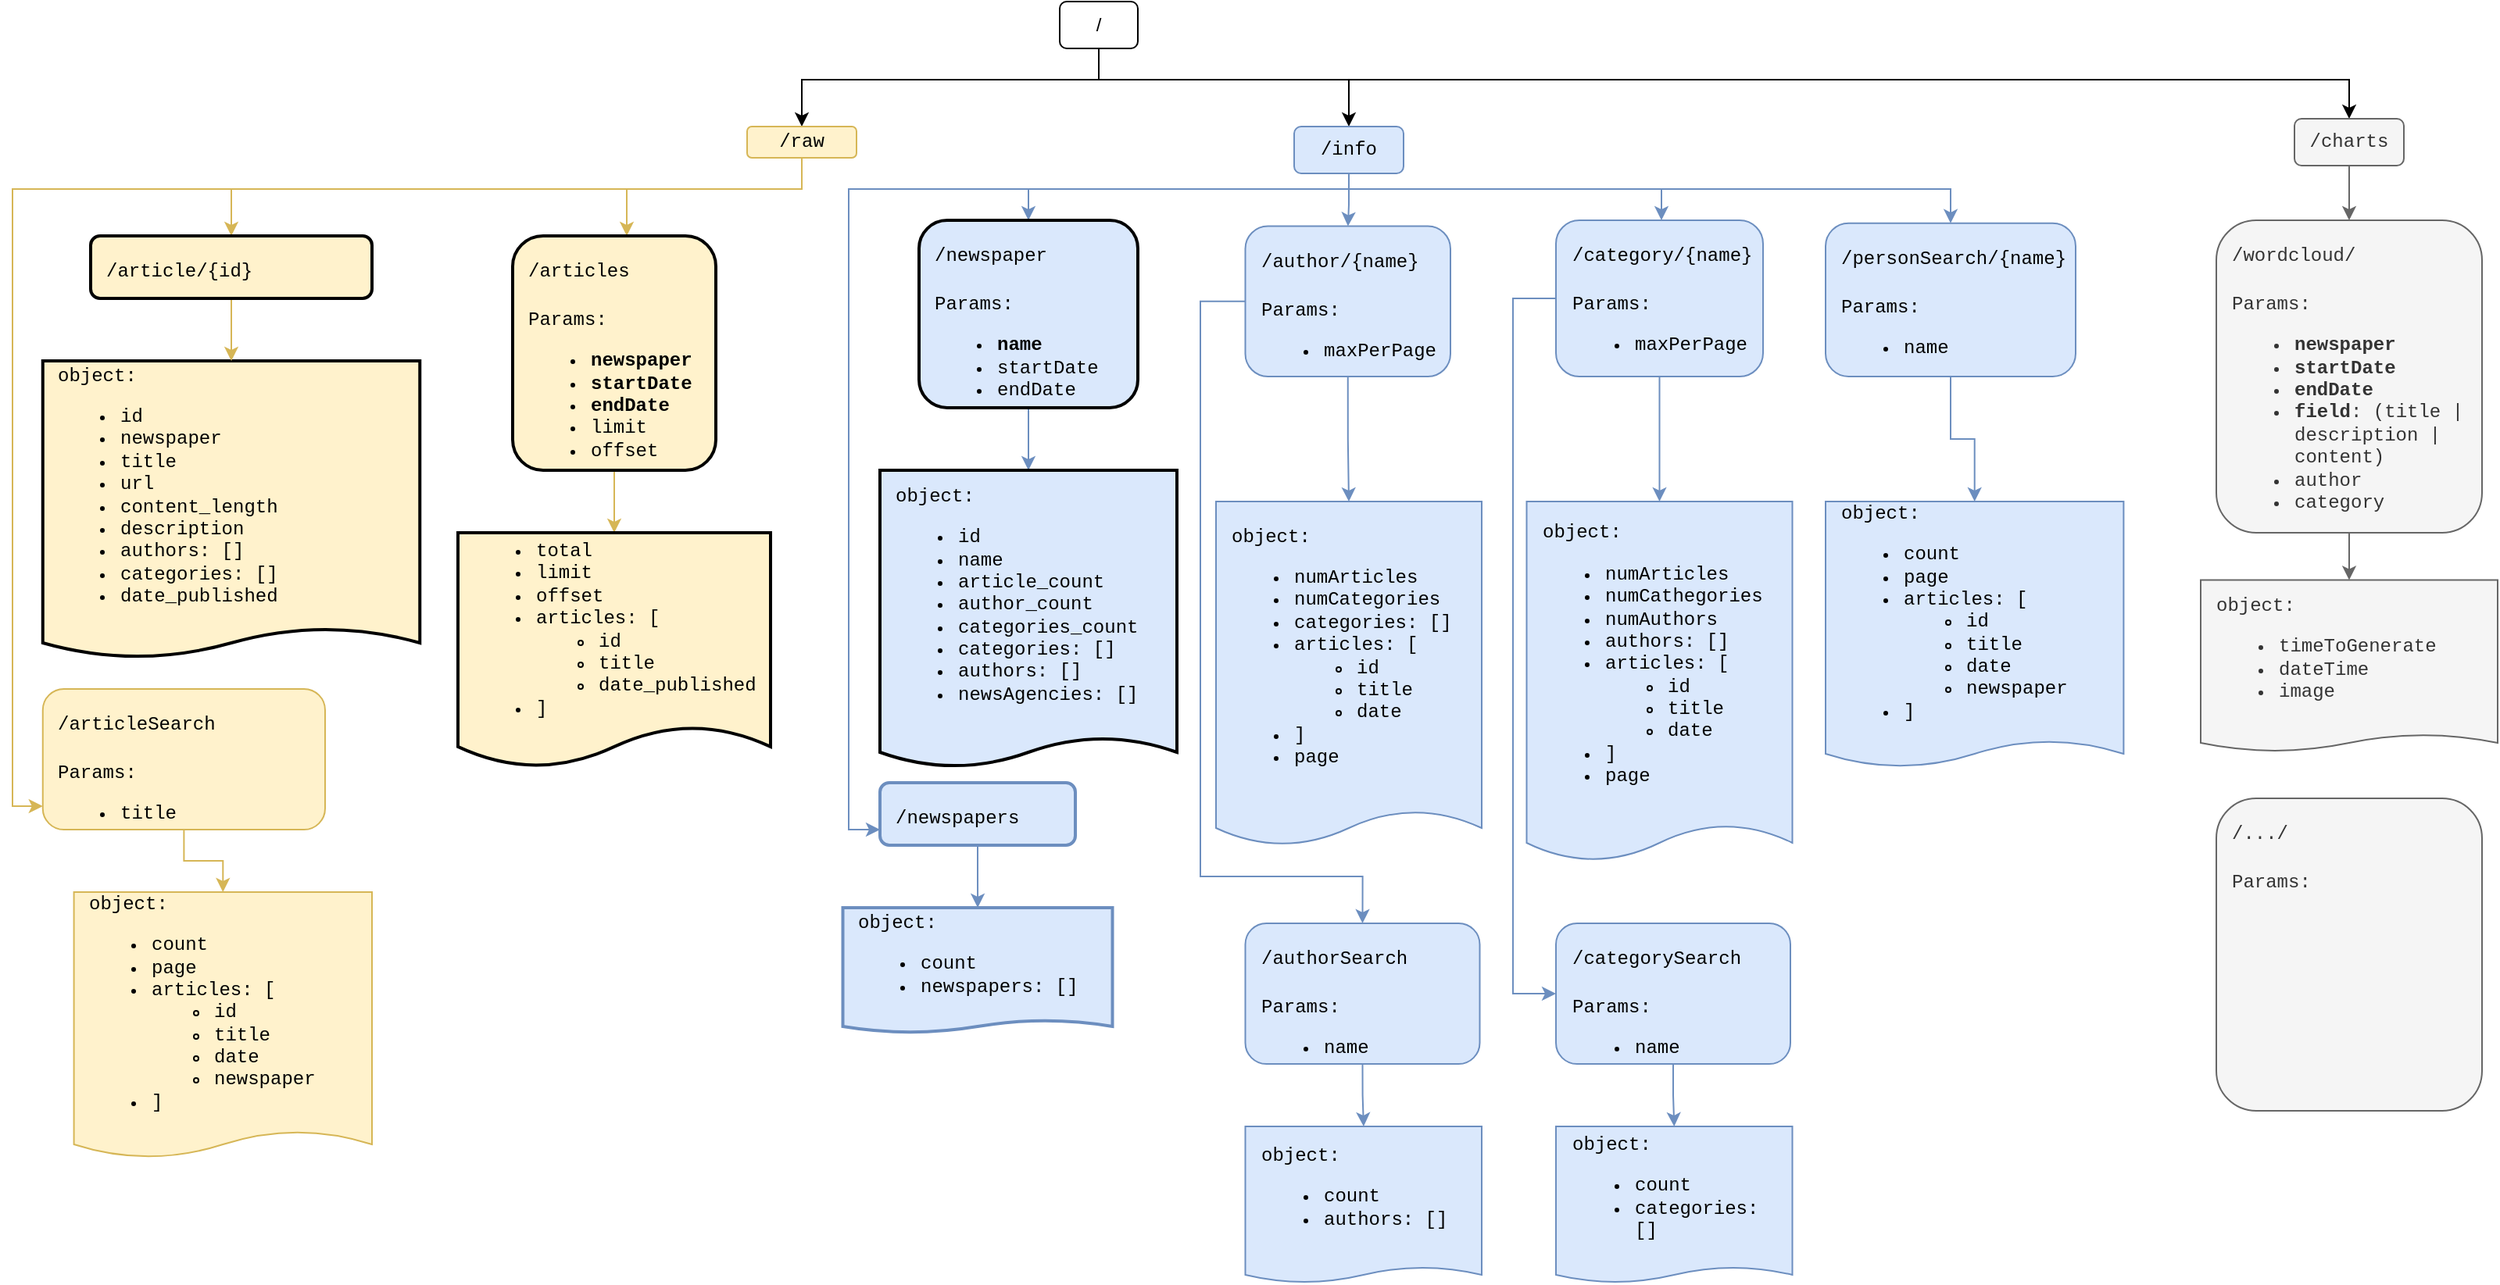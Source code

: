 <mxfile version="21.7.5" type="device" pages="2">
  <diagram name="endpoints-map" id="2c0d36ab-eaac-3732-788b-9136903baeff">
    <mxGraphModel dx="3187.5" dy="754" grid="1" gridSize="10" guides="1" tooltips="1" connect="1" arrows="0" fold="1" page="1" pageScale="1.5" pageWidth="1169" pageHeight="827" background="none" math="0" shadow="0">
      <root>
        <mxCell id="0" />
        <mxCell id="1" parent="0" />
        <mxCell id="FMw90j4V7oVWt1J_6NKN-136" style="edgeStyle=orthogonalEdgeStyle;rounded=0;orthogonalLoop=1;jettySize=auto;html=1;" parent="1" source="FMw90j4V7oVWt1J_6NKN-123" target="FMw90j4V7oVWt1J_6NKN-126" edge="1">
          <mxGeometry relative="1" as="geometry">
            <Array as="points">
              <mxPoint x="685" y="130" />
              <mxPoint x="495" y="130" />
            </Array>
          </mxGeometry>
        </mxCell>
        <mxCell id="FMw90j4V7oVWt1J_6NKN-141" style="edgeStyle=orthogonalEdgeStyle;rounded=0;orthogonalLoop=1;jettySize=auto;html=1;" parent="1" source="FMw90j4V7oVWt1J_6NKN-123" target="FMw90j4V7oVWt1J_6NKN-139" edge="1">
          <mxGeometry relative="1" as="geometry">
            <Array as="points">
              <mxPoint x="685" y="130" />
              <mxPoint x="845" y="130" />
            </Array>
          </mxGeometry>
        </mxCell>
        <mxCell id="FMw90j4V7oVWt1J_6NKN-183" style="edgeStyle=orthogonalEdgeStyle;rounded=0;orthogonalLoop=1;jettySize=auto;html=1;exitX=0.5;exitY=1;exitDx=0;exitDy=0;entryX=0.5;entryY=0;entryDx=0;entryDy=0;" parent="1" source="FMw90j4V7oVWt1J_6NKN-123" target="FMw90j4V7oVWt1J_6NKN-182" edge="1">
          <mxGeometry relative="1" as="geometry">
            <Array as="points">
              <mxPoint x="685" y="130" />
              <mxPoint x="1485" y="130" />
            </Array>
          </mxGeometry>
        </mxCell>
        <mxCell id="FMw90j4V7oVWt1J_6NKN-123" value="/" style="rounded=1;whiteSpace=wrap;html=1;" parent="1" vertex="1">
          <mxGeometry x="660" y="80" width="50" height="30" as="geometry" />
        </mxCell>
        <mxCell id="FMw90j4V7oVWt1J_6NKN-134" style="edgeStyle=orthogonalEdgeStyle;rounded=0;orthogonalLoop=1;jettySize=auto;html=1;entryX=0.5;entryY=0;entryDx=0;entryDy=0;exitX=0.5;exitY=1;exitDx=0;exitDy=0;fillColor=#fff2cc;strokeColor=#d6b656;" parent="1" source="FMw90j4V7oVWt1J_6NKN-126" target="FMw90j4V7oVWt1J_6NKN-131" edge="1">
          <mxGeometry relative="1" as="geometry">
            <Array as="points">
              <mxPoint x="495" y="200" />
              <mxPoint x="130" y="200" />
            </Array>
          </mxGeometry>
        </mxCell>
        <mxCell id="FMw90j4V7oVWt1J_6NKN-135" style="edgeStyle=orthogonalEdgeStyle;rounded=0;orthogonalLoop=1;jettySize=auto;html=1;fillColor=#fff2cc;strokeColor=#d6b656;" parent="1" source="FMw90j4V7oVWt1J_6NKN-126" target="FMw90j4V7oVWt1J_6NKN-127" edge="1">
          <mxGeometry relative="1" as="geometry">
            <Array as="points">
              <mxPoint x="495" y="200" />
              <mxPoint x="383" y="200" />
            </Array>
          </mxGeometry>
        </mxCell>
        <mxCell id="FMw90j4V7oVWt1J_6NKN-163" style="edgeStyle=orthogonalEdgeStyle;rounded=0;orthogonalLoop=1;jettySize=auto;html=1;exitX=0.5;exitY=1;exitDx=0;exitDy=0;fillColor=#fff2cc;strokeColor=#d6b656;" parent="1" source="FMw90j4V7oVWt1J_6NKN-126" target="FMw90j4V7oVWt1J_6NKN-162" edge="1">
          <mxGeometry relative="1" as="geometry">
            <Array as="points">
              <mxPoint x="495" y="200" />
              <mxPoint x="-10" y="200" />
              <mxPoint x="-10" y="595" />
            </Array>
          </mxGeometry>
        </mxCell>
        <mxCell id="FMw90j4V7oVWt1J_6NKN-126" value="/raw" style="rounded=1;whiteSpace=wrap;html=1;fontFamily=Courier New;fillColor=#fff2cc;strokeColor=#d6b656;" parent="1" vertex="1">
          <mxGeometry x="460" y="160" width="70" height="20" as="geometry" />
        </mxCell>
        <mxCell id="FMw90j4V7oVWt1J_6NKN-138" style="edgeStyle=orthogonalEdgeStyle;rounded=0;orthogonalLoop=1;jettySize=auto;html=1;fillColor=#fff2cc;strokeColor=#d6b656;" parent="1" source="FMw90j4V7oVWt1J_6NKN-127" target="FMw90j4V7oVWt1J_6NKN-137" edge="1">
          <mxGeometry relative="1" as="geometry" />
        </mxCell>
        <mxCell id="FMw90j4V7oVWt1J_6NKN-127" value="&lt;font face=&quot;Courier New&quot;&gt;/articles&lt;br&gt;&lt;br&gt;Params:&lt;br&gt;&lt;ul&gt;&lt;li&gt;&lt;font face=&quot;Courier New&quot;&gt;&lt;b&gt;newspaper&lt;/b&gt;&lt;/font&gt;&lt;/li&gt;&lt;li&gt;&lt;b&gt;startDate&lt;/b&gt;&lt;/li&gt;&lt;li&gt;&lt;b&gt;endDate&lt;/b&gt;&lt;/li&gt;&lt;li&gt;limit&lt;/li&gt;&lt;li&gt;offset&lt;/li&gt;&lt;/ul&gt;&lt;/font&gt;" style="rounded=1;whiteSpace=wrap;html=1;align=left;horizontal=1;verticalAlign=top;spacing=10;fillColor=#fff2cc;strokeColor=#000000;strokeWidth=2;" parent="1" vertex="1">
          <mxGeometry x="310" y="230" width="130" height="150" as="geometry" />
        </mxCell>
        <mxCell id="FMw90j4V7oVWt1J_6NKN-130" value="object:&lt;br&gt;&lt;ul&gt;&lt;li&gt;id&lt;/li&gt;&lt;li&gt;newspaper&lt;/li&gt;&lt;li&gt;title&lt;/li&gt;&lt;li&gt;url&lt;/li&gt;&lt;li&gt;content_length&lt;/li&gt;&lt;li&gt;description&lt;/li&gt;&lt;li&gt;authors: []&lt;/li&gt;&lt;li&gt;categories: []&lt;/li&gt;&lt;li&gt;date_published&lt;/li&gt;&lt;/ul&gt;" style="shape=document;whiteSpace=wrap;html=1;boundedLbl=1;align=left;spacing=10;fontFamily=Courier New;size=0.1;fillColor=#fff2cc;strokeColor=#000000;strokeWidth=2;" parent="1" vertex="1">
          <mxGeometry x="9.38" y="310" width="241.25" height="190" as="geometry" />
        </mxCell>
        <mxCell id="FMw90j4V7oVWt1J_6NKN-132" style="edgeStyle=orthogonalEdgeStyle;rounded=0;orthogonalLoop=1;jettySize=auto;html=1;entryX=0.5;entryY=0;entryDx=0;entryDy=0;fillColor=#fff2cc;strokeColor=#d6b656;" parent="1" source="FMw90j4V7oVWt1J_6NKN-131" target="FMw90j4V7oVWt1J_6NKN-130" edge="1">
          <mxGeometry relative="1" as="geometry" />
        </mxCell>
        <mxCell id="FMw90j4V7oVWt1J_6NKN-131" value="&lt;font face=&quot;Courier New&quot;&gt;/article/{id}&lt;br&gt;&lt;/font&gt;" style="rounded=1;whiteSpace=wrap;html=1;align=left;horizontal=1;verticalAlign=top;spacing=10;fillColor=#fff2cc;strokeColor=#000000;strokeWidth=2;" parent="1" vertex="1">
          <mxGeometry x="40" y="230" width="180" height="40" as="geometry" />
        </mxCell>
        <mxCell id="FMw90j4V7oVWt1J_6NKN-137" value="&lt;ul&gt;&lt;li&gt;total&lt;/li&gt;&lt;li&gt;limit&lt;/li&gt;&lt;li&gt;offset&lt;/li&gt;&lt;li&gt;articles: [&lt;/li&gt;&lt;ul&gt;&lt;li&gt;id&lt;/li&gt;&lt;li&gt;title&lt;/li&gt;&lt;li&gt;date_published&lt;/li&gt;&lt;/ul&gt;&lt;li&gt;]&lt;/li&gt;&lt;/ul&gt;" style="shape=document;whiteSpace=wrap;html=1;boundedLbl=1;align=left;spacing=10;fontFamily=Courier New;size=0.174;fillColor=#fff2cc;strokeColor=#000000;strokeWidth=2;" parent="1" vertex="1">
          <mxGeometry x="275" y="420" width="200" height="150" as="geometry" />
        </mxCell>
        <mxCell id="FMw90j4V7oVWt1J_6NKN-146" style="edgeStyle=orthogonalEdgeStyle;rounded=0;orthogonalLoop=1;jettySize=auto;html=1;entryX=0.5;entryY=0;entryDx=0;entryDy=0;fillColor=#dae8fc;strokeColor=#6c8ebf;" parent="1" source="FMw90j4V7oVWt1J_6NKN-139" target="FMw90j4V7oVWt1J_6NKN-140" edge="1">
          <mxGeometry relative="1" as="geometry">
            <Array as="points">
              <mxPoint x="845" y="200" />
              <mxPoint x="640" y="200" />
            </Array>
          </mxGeometry>
        </mxCell>
        <mxCell id="FMw90j4V7oVWt1J_6NKN-155" style="edgeStyle=orthogonalEdgeStyle;rounded=0;orthogonalLoop=1;jettySize=auto;html=1;exitX=0.5;exitY=1;exitDx=0;exitDy=0;fillColor=#dae8fc;strokeColor=#6c8ebf;" parent="1" source="FMw90j4V7oVWt1J_6NKN-139" target="FMw90j4V7oVWt1J_6NKN-147" edge="1">
          <mxGeometry relative="1" as="geometry" />
        </mxCell>
        <mxCell id="FMw90j4V7oVWt1J_6NKN-160" style="edgeStyle=orthogonalEdgeStyle;rounded=0;orthogonalLoop=1;jettySize=auto;html=1;exitX=0.5;exitY=1;exitDx=0;exitDy=0;fillColor=#dae8fc;strokeColor=#6c8ebf;" parent="1" source="FMw90j4V7oVWt1J_6NKN-139" target="FMw90j4V7oVWt1J_6NKN-157" edge="1">
          <mxGeometry relative="1" as="geometry">
            <Array as="points">
              <mxPoint x="845" y="200" />
              <mxPoint x="1045" y="200" />
            </Array>
          </mxGeometry>
        </mxCell>
        <mxCell id="FMw90j4V7oVWt1J_6NKN-179" style="edgeStyle=orthogonalEdgeStyle;rounded=0;orthogonalLoop=1;jettySize=auto;html=1;exitX=0.5;exitY=1;exitDx=0;exitDy=0;fillColor=#dae8fc;strokeColor=#6c8ebf;" parent="1" source="FMw90j4V7oVWt1J_6NKN-139" target="FMw90j4V7oVWt1J_6NKN-161" edge="1">
          <mxGeometry relative="1" as="geometry">
            <Array as="points">
              <mxPoint x="845" y="200" />
              <mxPoint x="1230" y="200" />
            </Array>
          </mxGeometry>
        </mxCell>
        <mxCell id="FMw90j4V7oVWt1J_6NKN-139" value="/info" style="rounded=1;whiteSpace=wrap;fontFamily=Courier New;fillColor=#dae8fc;strokeColor=#6c8ebf;" parent="1" vertex="1">
          <mxGeometry x="810" y="160" width="70" height="30" as="geometry" />
        </mxCell>
        <mxCell id="FMw90j4V7oVWt1J_6NKN-145" style="edgeStyle=orthogonalEdgeStyle;rounded=0;orthogonalLoop=1;jettySize=auto;html=1;fillColor=#dae8fc;strokeColor=#6c8ebf;" parent="1" source="FMw90j4V7oVWt1J_6NKN-140" target="FMw90j4V7oVWt1J_6NKN-143" edge="1">
          <mxGeometry relative="1" as="geometry" />
        </mxCell>
        <mxCell id="FMw90j4V7oVWt1J_6NKN-171" style="edgeStyle=orthogonalEdgeStyle;rounded=0;orthogonalLoop=1;jettySize=auto;html=1;entryX=0;entryY=0.75;entryDx=0;entryDy=0;fillColor=#dae8fc;strokeColor=#6c8ebf;" parent="1" target="FMw90j4V7oVWt1J_6NKN-169" edge="1">
          <mxGeometry relative="1" as="geometry">
            <mxPoint x="845" y="190" as="sourcePoint" />
            <Array as="points">
              <mxPoint x="845" y="200" />
              <mxPoint x="525" y="200" />
              <mxPoint x="525" y="610" />
            </Array>
          </mxGeometry>
        </mxCell>
        <mxCell id="FMw90j4V7oVWt1J_6NKN-140" value="&lt;font face=&quot;Courier New&quot;&gt;/newspaper&lt;br&gt;&lt;br&gt;Params:&lt;br&gt;&lt;ul&gt;&lt;li&gt;&lt;font face=&quot;Courier New&quot;&gt;&lt;b&gt;name&lt;/b&gt;&lt;/font&gt;&lt;/li&gt;&lt;li&gt;&lt;font face=&quot;Courier New&quot;&gt;startDate&lt;/font&gt;&lt;/li&gt;&lt;li&gt;&lt;font face=&quot;Courier New&quot;&gt;endDate&lt;/font&gt;&lt;/li&gt;&lt;/ul&gt;&lt;/font&gt;" style="rounded=1;whiteSpace=wrap;html=1;align=left;horizontal=1;verticalAlign=top;spacing=10;fillColor=#dae8fc;strokeColor=default;strokeWidth=2;" parent="1" vertex="1">
          <mxGeometry x="570" y="220" width="140" height="120" as="geometry" />
        </mxCell>
        <mxCell id="FMw90j4V7oVWt1J_6NKN-143" value="object:&lt;br&gt;&lt;ul&gt;&lt;li&gt;id&lt;/li&gt;&lt;li&gt;name&lt;/li&gt;&lt;li&gt;article_count&lt;/li&gt;&lt;li&gt;author_count&lt;/li&gt;&lt;li&gt;categories_count&lt;/li&gt;&lt;li&gt;categories: []&lt;/li&gt;&lt;li&gt;authors: []&lt;/li&gt;&lt;li&gt;newsAgencies: []&lt;/li&gt;&lt;/ul&gt;" style="shape=document;whiteSpace=wrap;html=1;boundedLbl=1;align=left;spacing=10;fontFamily=Courier New;size=0.1;fillColor=#dae8fc;strokeColor=default;strokeWidth=2;" parent="1" vertex="1">
          <mxGeometry x="545" y="380" width="190" height="190" as="geometry" />
        </mxCell>
        <mxCell id="FMw90j4V7oVWt1J_6NKN-156" style="edgeStyle=orthogonalEdgeStyle;rounded=0;orthogonalLoop=1;jettySize=auto;html=1;exitX=0.5;exitY=1;exitDx=0;exitDy=0;entryX=0.5;entryY=0;entryDx=0;entryDy=0;fillColor=#dae8fc;strokeColor=#6c8ebf;" parent="1" source="FMw90j4V7oVWt1J_6NKN-147" target="FMw90j4V7oVWt1J_6NKN-148" edge="1">
          <mxGeometry relative="1" as="geometry" />
        </mxCell>
        <mxCell id="FMw90j4V7oVWt1J_6NKN-167" style="edgeStyle=orthogonalEdgeStyle;rounded=0;orthogonalLoop=1;jettySize=auto;html=1;exitX=0;exitY=0.5;exitDx=0;exitDy=0;entryX=0.5;entryY=0;entryDx=0;entryDy=0;fillColor=#dae8fc;strokeColor=#6c8ebf;" parent="1" source="FMw90j4V7oVWt1J_6NKN-147" target="FMw90j4V7oVWt1J_6NKN-166" edge="1">
          <mxGeometry relative="1" as="geometry">
            <Array as="points">
              <mxPoint x="750" y="272" />
              <mxPoint x="750" y="640" />
              <mxPoint x="854" y="640" />
            </Array>
          </mxGeometry>
        </mxCell>
        <mxCell id="FMw90j4V7oVWt1J_6NKN-147" value="&lt;font face=&quot;Courier New&quot;&gt;/author/{name}&lt;br&gt;&lt;br&gt;Params:&lt;br&gt;&lt;ul&gt;&lt;li&gt;&lt;font face=&quot;Courier New&quot;&gt;maxPerPage&lt;/font&gt;&lt;/li&gt;&lt;/ul&gt;&lt;/font&gt;" style="rounded=1;whiteSpace=wrap;html=1;align=left;horizontal=1;verticalAlign=top;spacing=10;fillColor=#dae8fc;strokeColor=#6c8ebf;" parent="1" vertex="1">
          <mxGeometry x="778.75" y="223.75" width="131.25" height="96.25" as="geometry" />
        </mxCell>
        <mxCell id="FMw90j4V7oVWt1J_6NKN-148" value="object:&lt;br&gt;&lt;ul&gt;&lt;li&gt;&lt;span style=&quot;background-color: initial;&quot;&gt;numArticles&lt;/span&gt;&lt;br&gt;&lt;/li&gt;&lt;li&gt;numCategories&lt;/li&gt;&lt;li&gt;&lt;span style=&quot;background-color: initial;&quot;&gt;categories: []&lt;/span&gt;&lt;br&gt;&lt;/li&gt;&lt;li&gt;articles: [&lt;/li&gt;&lt;ul&gt;&lt;li&gt;id&lt;/li&gt;&lt;li&gt;title&lt;/li&gt;&lt;li&gt;date&lt;/li&gt;&lt;/ul&gt;&lt;li&gt;]&lt;/li&gt;&lt;li&gt;page&lt;/li&gt;&lt;/ul&gt;" style="shape=document;whiteSpace=wrap;html=1;boundedLbl=1;align=left;spacing=10;fontFamily=Courier New;size=0.1;fillColor=#dae8fc;strokeColor=#6c8ebf;" parent="1" vertex="1">
          <mxGeometry x="760" y="400" width="170" height="220" as="geometry" />
        </mxCell>
        <mxCell id="FMw90j4V7oVWt1J_6NKN-159" style="edgeStyle=orthogonalEdgeStyle;rounded=0;orthogonalLoop=1;jettySize=auto;html=1;exitX=0.5;exitY=1;exitDx=0;exitDy=0;fillColor=#dae8fc;strokeColor=#6c8ebf;" parent="1" source="FMw90j4V7oVWt1J_6NKN-157" target="FMw90j4V7oVWt1J_6NKN-158" edge="1">
          <mxGeometry relative="1" as="geometry" />
        </mxCell>
        <mxCell id="FMw90j4V7oVWt1J_6NKN-189" style="edgeStyle=orthogonalEdgeStyle;rounded=0;orthogonalLoop=1;jettySize=auto;html=1;exitX=0;exitY=0.5;exitDx=0;exitDy=0;entryX=0;entryY=0.5;entryDx=0;entryDy=0;fillColor=#dae8fc;strokeColor=#6c8ebf;" parent="1" source="FMw90j4V7oVWt1J_6NKN-157" target="FMw90j4V7oVWt1J_6NKN-175" edge="1">
          <mxGeometry relative="1" as="geometry">
            <Array as="points">
              <mxPoint x="950" y="270" />
              <mxPoint x="950" y="715" />
            </Array>
          </mxGeometry>
        </mxCell>
        <mxCell id="FMw90j4V7oVWt1J_6NKN-157" value="&lt;font face=&quot;Courier New&quot;&gt;/category/{name}&lt;br&gt;&lt;br&gt;Params:&lt;br&gt;&lt;ul&gt;&lt;li&gt;&lt;font face=&quot;Courier New&quot;&gt;maxPerPage&lt;/font&gt;&lt;/li&gt;&lt;/ul&gt;&lt;/font&gt;" style="rounded=1;whiteSpace=wrap;html=1;align=left;horizontal=1;verticalAlign=top;spacing=10;fillColor=#dae8fc;strokeColor=#6c8ebf;" parent="1" vertex="1">
          <mxGeometry x="977.5" y="220" width="132.5" height="100" as="geometry" />
        </mxCell>
        <mxCell id="FMw90j4V7oVWt1J_6NKN-158" value="object:&lt;br&gt;&lt;ul&gt;&lt;li&gt;numArticles&lt;/li&gt;&lt;li&gt;numCathegories&lt;/li&gt;&lt;li&gt;numAuthors&lt;/li&gt;&lt;li&gt;&lt;span style=&quot;background-color: initial;&quot;&gt;authors: []&lt;/span&gt;&lt;br&gt;&lt;/li&gt;&lt;li&gt;&lt;span style=&quot;background-color: initial;&quot;&gt;articles: [&lt;/span&gt;&lt;/li&gt;&lt;ul&gt;&lt;li&gt;&lt;span style=&quot;background-color: initial;&quot;&gt;id&lt;/span&gt;&lt;/li&gt;&lt;li&gt;&lt;span style=&quot;background-color: initial;&quot;&gt;title&lt;/span&gt;&lt;/li&gt;&lt;li&gt;&lt;span style=&quot;background-color: initial;&quot;&gt;date&lt;/span&gt;&lt;/li&gt;&lt;/ul&gt;&lt;li&gt;&lt;span style=&quot;background-color: initial;&quot;&gt;]&lt;/span&gt;&lt;/li&gt;&lt;li&gt;&lt;span style=&quot;background-color: initial;&quot;&gt;page&lt;/span&gt;&lt;/li&gt;&lt;/ul&gt;" style="shape=document;whiteSpace=wrap;html=1;boundedLbl=1;align=left;spacing=10;fontFamily=Courier New;size=0.1;fillColor=#dae8fc;strokeColor=#6c8ebf;" parent="1" vertex="1">
          <mxGeometry x="958.75" y="400" width="170" height="230" as="geometry" />
        </mxCell>
        <mxCell id="FMw90j4V7oVWt1J_6NKN-178" style="edgeStyle=orthogonalEdgeStyle;rounded=0;orthogonalLoop=1;jettySize=auto;html=1;exitX=0.5;exitY=1;exitDx=0;exitDy=0;fillColor=#dae8fc;strokeColor=#6c8ebf;" parent="1" source="FMw90j4V7oVWt1J_6NKN-161" target="FMw90j4V7oVWt1J_6NKN-177" edge="1">
          <mxGeometry relative="1" as="geometry" />
        </mxCell>
        <mxCell id="FMw90j4V7oVWt1J_6NKN-161" value="&lt;font face=&quot;Courier New&quot;&gt;/personSearch/{name}&lt;br&gt;&lt;br&gt;Params:&lt;br&gt;&lt;ul&gt;&lt;li&gt;name&lt;/li&gt;&lt;/ul&gt;&lt;/font&gt;" style="rounded=1;whiteSpace=wrap;html=1;align=left;horizontal=1;verticalAlign=top;spacing=10;fillColor=#dae8fc;strokeColor=#6c8ebf;" parent="1" vertex="1">
          <mxGeometry x="1150" y="221.88" width="160" height="98.12" as="geometry" />
        </mxCell>
        <mxCell id="FMw90j4V7oVWt1J_6NKN-165" style="edgeStyle=orthogonalEdgeStyle;rounded=0;orthogonalLoop=1;jettySize=auto;html=1;exitX=0.5;exitY=1;exitDx=0;exitDy=0;fillColor=#fff2cc;strokeColor=#d6b656;" parent="1" source="FMw90j4V7oVWt1J_6NKN-162" target="FMw90j4V7oVWt1J_6NKN-164" edge="1">
          <mxGeometry relative="1" as="geometry" />
        </mxCell>
        <mxCell id="FMw90j4V7oVWt1J_6NKN-162" value="&lt;font face=&quot;Courier New&quot;&gt;/articleSearch&lt;br&gt;&lt;br&gt;Params:&lt;br&gt;&lt;ul&gt;&lt;li&gt;&lt;font face=&quot;Courier New&quot;&gt;title&lt;/font&gt;&lt;/li&gt;&lt;/ul&gt;&lt;/font&gt;" style="rounded=1;whiteSpace=wrap;html=1;align=left;horizontal=1;verticalAlign=top;spacing=10;fillColor=#fff2cc;strokeColor=#d6b656;" parent="1" vertex="1">
          <mxGeometry x="9.38" y="520" width="180.62" height="90" as="geometry" />
        </mxCell>
        <mxCell id="FMw90j4V7oVWt1J_6NKN-164" value="object:&lt;br&gt;&lt;ul&gt;&lt;li style=&quot;border-color: var(--border-color);&quot;&gt;count&lt;/li&gt;&lt;li style=&quot;border-color: var(--border-color);&quot;&gt;page&lt;/li&gt;&lt;li style=&quot;border-color: var(--border-color);&quot;&gt;articles: [&lt;/li&gt;&lt;ul style=&quot;border-color: var(--border-color);&quot;&gt;&lt;li style=&quot;border-color: var(--border-color);&quot;&gt;id&lt;/li&gt;&lt;li style=&quot;border-color: var(--border-color);&quot;&gt;title&lt;/li&gt;&lt;li style=&quot;border-color: var(--border-color);&quot;&gt;date&lt;/li&gt;&lt;li style=&quot;border-color: var(--border-color);&quot;&gt;newspaper&lt;/li&gt;&lt;/ul&gt;&lt;li style=&quot;border-color: var(--border-color);&quot;&gt;]&lt;/li&gt;&lt;/ul&gt;" style="shape=document;whiteSpace=wrap;html=1;boundedLbl=1;align=left;spacing=10;fontFamily=Courier New;size=0.1;fillColor=#fff2cc;strokeColor=#d6b656;" parent="1" vertex="1">
          <mxGeometry x="29.3" y="650" width="190.7" height="170" as="geometry" />
        </mxCell>
        <mxCell id="FMw90j4V7oVWt1J_6NKN-173" style="edgeStyle=orthogonalEdgeStyle;rounded=0;orthogonalLoop=1;jettySize=auto;html=1;exitX=0.5;exitY=1;exitDx=0;exitDy=0;fillColor=#dae8fc;strokeColor=#6c8ebf;" parent="1" source="FMw90j4V7oVWt1J_6NKN-166" target="FMw90j4V7oVWt1J_6NKN-168" edge="1">
          <mxGeometry relative="1" as="geometry" />
        </mxCell>
        <mxCell id="FMw90j4V7oVWt1J_6NKN-166" value="&lt;font face=&quot;Courier New&quot;&gt;/authorSearch&lt;br&gt;&lt;br&gt;Params:&lt;br&gt;&lt;ul&gt;&lt;li&gt;&lt;font face=&quot;Courier New&quot;&gt;name&lt;/font&gt;&lt;/li&gt;&lt;/ul&gt;&lt;/font&gt;" style="rounded=1;whiteSpace=wrap;html=1;align=left;horizontal=1;verticalAlign=top;spacing=10;fillColor=#dae8fc;strokeColor=#6c8ebf;" parent="1" vertex="1">
          <mxGeometry x="778.75" y="670" width="150" height="90" as="geometry" />
        </mxCell>
        <mxCell id="FMw90j4V7oVWt1J_6NKN-168" value="object:&lt;br&gt;&lt;ul&gt;&lt;li style=&quot;border-color: var(--border-color);&quot;&gt;count&lt;/li&gt;&lt;li style=&quot;border-color: var(--border-color);&quot;&gt;authors: []&lt;/li&gt;&lt;/ul&gt;" style="shape=document;whiteSpace=wrap;html=1;boundedLbl=1;align=left;spacing=10;fontFamily=Courier New;size=0.1;fillColor=#dae8fc;strokeColor=#6c8ebf;" parent="1" vertex="1">
          <mxGeometry x="778.75" y="800" width="151.25" height="100" as="geometry" />
        </mxCell>
        <mxCell id="FMw90j4V7oVWt1J_6NKN-172" style="edgeStyle=orthogonalEdgeStyle;rounded=0;orthogonalLoop=1;jettySize=auto;html=1;exitX=0.5;exitY=1;exitDx=0;exitDy=0;fillColor=#dae8fc;strokeColor=#6c8ebf;" parent="1" source="FMw90j4V7oVWt1J_6NKN-169" target="FMw90j4V7oVWt1J_6NKN-170" edge="1">
          <mxGeometry relative="1" as="geometry" />
        </mxCell>
        <mxCell id="FMw90j4V7oVWt1J_6NKN-169" value="&lt;font face=&quot;Courier New&quot;&gt;/newspapers&lt;br&gt;&lt;/font&gt;" style="rounded=1;whiteSpace=wrap;html=1;align=left;horizontal=1;verticalAlign=top;spacing=10;fillColor=#dae8fc;strokeColor=#6c8ebf;strokeWidth=2;" parent="1" vertex="1">
          <mxGeometry x="545" y="580" width="125" height="40" as="geometry" />
        </mxCell>
        <mxCell id="FMw90j4V7oVWt1J_6NKN-170" value="object:&lt;br&gt;&lt;ul&gt;&lt;li style=&quot;border-color: var(--border-color);&quot;&gt;count&lt;/li&gt;&lt;li style=&quot;border-color: var(--border-color);&quot;&gt;newspapers: []&lt;/li&gt;&lt;/ul&gt;" style="shape=document;whiteSpace=wrap;html=1;boundedLbl=1;align=left;spacing=10;fontFamily=Courier New;size=0.1;fillColor=#dae8fc;strokeColor=#6c8ebf;strokeWidth=2;" parent="1" vertex="1">
          <mxGeometry x="521.25" y="660" width="172.5" height="80" as="geometry" />
        </mxCell>
        <mxCell id="FMw90j4V7oVWt1J_6NKN-174" style="edgeStyle=orthogonalEdgeStyle;rounded=0;orthogonalLoop=1;jettySize=auto;html=1;exitX=0.5;exitY=1;exitDx=0;exitDy=0;fillColor=#dae8fc;strokeColor=#6c8ebf;" parent="1" source="FMw90j4V7oVWt1J_6NKN-175" target="FMw90j4V7oVWt1J_6NKN-176" edge="1">
          <mxGeometry relative="1" as="geometry" />
        </mxCell>
        <mxCell id="FMw90j4V7oVWt1J_6NKN-175" value="&lt;font face=&quot;Courier New&quot;&gt;/categorySearch&lt;br&gt;&lt;br&gt;Params:&lt;br&gt;&lt;ul&gt;&lt;li&gt;&lt;font face=&quot;Courier New&quot;&gt;name&lt;/font&gt;&lt;/li&gt;&lt;/ul&gt;&lt;/font&gt;" style="rounded=1;whiteSpace=wrap;html=1;align=left;horizontal=1;verticalAlign=top;spacing=10;fillColor=#dae8fc;strokeColor=#6c8ebf;" parent="1" vertex="1">
          <mxGeometry x="977.5" y="670" width="150" height="90" as="geometry" />
        </mxCell>
        <mxCell id="FMw90j4V7oVWt1J_6NKN-176" value="object:&lt;br&gt;&lt;ul&gt;&lt;li style=&quot;border-color: var(--border-color);&quot;&gt;count&lt;/li&gt;&lt;li style=&quot;border-color: var(--border-color);&quot;&gt;categories: []&lt;/li&gt;&lt;/ul&gt;" style="shape=document;whiteSpace=wrap;html=1;boundedLbl=1;align=left;spacing=10;fontFamily=Courier New;size=0.1;fillColor=#dae8fc;strokeColor=#6c8ebf;" parent="1" vertex="1">
          <mxGeometry x="977.5" y="800" width="151.25" height="100" as="geometry" />
        </mxCell>
        <mxCell id="FMw90j4V7oVWt1J_6NKN-177" value="object:&lt;br&gt;&lt;ul&gt;&lt;li style=&quot;border-color: var(--border-color);&quot;&gt;count&lt;/li&gt;&lt;li style=&quot;border-color: var(--border-color);&quot;&gt;page&lt;/li&gt;&lt;li style=&quot;border-color: var(--border-color);&quot;&gt;articles: [&lt;/li&gt;&lt;ul style=&quot;border-color: var(--border-color);&quot;&gt;&lt;li style=&quot;border-color: var(--border-color);&quot;&gt;id&lt;/li&gt;&lt;li style=&quot;border-color: var(--border-color);&quot;&gt;title&lt;/li&gt;&lt;li style=&quot;border-color: var(--border-color);&quot;&gt;date&lt;/li&gt;&lt;li style=&quot;border-color: var(--border-color);&quot;&gt;newspaper&lt;/li&gt;&lt;/ul&gt;&lt;li style=&quot;border-color: var(--border-color);&quot;&gt;]&lt;/li&gt;&lt;/ul&gt;" style="shape=document;whiteSpace=wrap;html=1;boundedLbl=1;align=left;spacing=10;fontFamily=Courier New;size=0.1;fillColor=#dae8fc;strokeColor=#6c8ebf;" parent="1" vertex="1">
          <mxGeometry x="1150" y="400" width="190.7" height="170" as="geometry" />
        </mxCell>
        <mxCell id="FMw90j4V7oVWt1J_6NKN-186" style="edgeStyle=orthogonalEdgeStyle;rounded=0;orthogonalLoop=1;jettySize=auto;html=1;exitX=0.5;exitY=1;exitDx=0;exitDy=0;fillColor=#f5f5f5;strokeColor=#666666;" parent="1" source="FMw90j4V7oVWt1J_6NKN-181" target="FMw90j4V7oVWt1J_6NKN-184" edge="1">
          <mxGeometry relative="1" as="geometry" />
        </mxCell>
        <mxCell id="FMw90j4V7oVWt1J_6NKN-181" value="&lt;font face=&quot;Courier New&quot;&gt;/wordcloud/&lt;br&gt;&lt;br&gt;Params:&lt;br&gt;&lt;ul&gt;&lt;li&gt;&lt;b&gt;newspaper&lt;/b&gt;&lt;/li&gt;&lt;li&gt;&lt;b&gt;startDate&lt;/b&gt;&lt;/li&gt;&lt;li&gt;&lt;b&gt;endDate&lt;/b&gt;&lt;/li&gt;&lt;li&gt;&lt;b&gt;field&lt;/b&gt;: (title | description | content)&lt;/li&gt;&lt;li&gt;author&lt;/li&gt;&lt;li&gt;category&lt;/li&gt;&lt;/ul&gt;&lt;/font&gt;" style="rounded=1;whiteSpace=wrap;html=1;align=left;horizontal=1;verticalAlign=top;spacing=10;fillColor=#f5f5f5;strokeColor=#666666;fontColor=#333333;" parent="1" vertex="1">
          <mxGeometry x="1400" y="220" width="170" height="200" as="geometry" />
        </mxCell>
        <mxCell id="FMw90j4V7oVWt1J_6NKN-185" style="edgeStyle=orthogonalEdgeStyle;rounded=0;orthogonalLoop=1;jettySize=auto;html=1;exitX=0.5;exitY=1;exitDx=0;exitDy=0;fillColor=#f5f5f5;strokeColor=#666666;" parent="1" source="FMw90j4V7oVWt1J_6NKN-182" target="FMw90j4V7oVWt1J_6NKN-181" edge="1">
          <mxGeometry relative="1" as="geometry" />
        </mxCell>
        <mxCell id="FMw90j4V7oVWt1J_6NKN-182" value="/charts" style="rounded=1;whiteSpace=wrap;fontFamily=Courier New;fillColor=#f5f5f5;strokeColor=#666666;fontColor=#333333;" parent="1" vertex="1">
          <mxGeometry x="1450" y="155" width="70" height="30" as="geometry" />
        </mxCell>
        <mxCell id="FMw90j4V7oVWt1J_6NKN-184" value="object:&lt;br&gt;&lt;ul&gt;&lt;li style=&quot;border-color: var(--border-color);&quot;&gt;timeToGenerate&lt;/li&gt;&lt;li style=&quot;border-color: var(--border-color);&quot;&gt;dateTime&lt;/li&gt;&lt;li style=&quot;border-color: var(--border-color);&quot;&gt;image&lt;/li&gt;&lt;/ul&gt;" style="shape=document;whiteSpace=wrap;html=1;boundedLbl=1;align=left;spacing=10;fontFamily=Courier New;size=0.1;fillColor=#f5f5f5;strokeColor=#666666;fontColor=#333333;" parent="1" vertex="1">
          <mxGeometry x="1390" y="450.25" width="190" height="109.75" as="geometry" />
        </mxCell>
        <mxCell id="FMw90j4V7oVWt1J_6NKN-187" value="&lt;font face=&quot;Courier New&quot;&gt;/.../&lt;br&gt;&lt;br&gt;Params:&lt;br&gt;&lt;/font&gt;" style="rounded=1;whiteSpace=wrap;html=1;align=left;horizontal=1;verticalAlign=top;spacing=10;fillColor=#f5f5f5;strokeColor=#666666;fontColor=#333333;" parent="1" vertex="1">
          <mxGeometry x="1400" y="590" width="170" height="200" as="geometry" />
        </mxCell>
      </root>
    </mxGraphModel>
  </diagram>
  <diagram id="mbmenafactHqgc1QEl-8" name="db">
    <mxGraphModel dx="1434" dy="754" grid="1" gridSize="10" guides="1" tooltips="1" connect="1" arrows="1" fold="1" page="1" pageScale="1" pageWidth="850" pageHeight="1100" math="0" shadow="0">
      <root>
        <mxCell id="0" />
        <mxCell id="1" parent="0" />
        <mxCell id="jQ6IvkMyWI3WrPZvhZO2-1" value="newspapers" style="shape=table;startSize=30;container=1;collapsible=1;childLayout=tableLayout;fixedRows=1;rowLines=0;fontStyle=1;align=center;resizeLast=1;html=1;" parent="1" vertex="1">
          <mxGeometry x="140" y="280" width="180" height="150" as="geometry" />
        </mxCell>
        <mxCell id="jQ6IvkMyWI3WrPZvhZO2-2" value="" style="shape=tableRow;horizontal=0;startSize=0;swimlaneHead=0;swimlaneBody=0;fillColor=none;collapsible=0;dropTarget=0;points=[[0,0.5],[1,0.5]];portConstraint=eastwest;top=0;left=0;right=0;bottom=1;" parent="jQ6IvkMyWI3WrPZvhZO2-1" vertex="1">
          <mxGeometry y="30" width="180" height="30" as="geometry" />
        </mxCell>
        <mxCell id="jQ6IvkMyWI3WrPZvhZO2-3" value="PK" style="shape=partialRectangle;connectable=0;fillColor=none;top=0;left=0;bottom=0;right=0;fontStyle=1;overflow=hidden;whiteSpace=wrap;html=1;" parent="jQ6IvkMyWI3WrPZvhZO2-2" vertex="1">
          <mxGeometry width="30" height="30" as="geometry">
            <mxRectangle width="30" height="30" as="alternateBounds" />
          </mxGeometry>
        </mxCell>
        <mxCell id="jQ6IvkMyWI3WrPZvhZO2-4" value="id" style="shape=partialRectangle;connectable=0;fillColor=none;top=0;left=0;bottom=0;right=0;align=left;spacingLeft=6;fontStyle=5;overflow=hidden;whiteSpace=wrap;html=1;" parent="jQ6IvkMyWI3WrPZvhZO2-2" vertex="1">
          <mxGeometry x="30" width="150" height="30" as="geometry">
            <mxRectangle width="150" height="30" as="alternateBounds" />
          </mxGeometry>
        </mxCell>
        <mxCell id="jQ6IvkMyWI3WrPZvhZO2-5" value="" style="shape=tableRow;horizontal=0;startSize=0;swimlaneHead=0;swimlaneBody=0;fillColor=none;collapsible=0;dropTarget=0;points=[[0,0.5],[1,0.5]];portConstraint=eastwest;top=0;left=0;right=0;bottom=0;" parent="jQ6IvkMyWI3WrPZvhZO2-1" vertex="1">
          <mxGeometry y="60" width="180" height="30" as="geometry" />
        </mxCell>
        <mxCell id="jQ6IvkMyWI3WrPZvhZO2-6" value="text" style="shape=partialRectangle;connectable=0;fillColor=none;top=0;left=0;bottom=0;right=0;editable=1;overflow=hidden;whiteSpace=wrap;html=1;" parent="jQ6IvkMyWI3WrPZvhZO2-5" vertex="1">
          <mxGeometry width="30" height="30" as="geometry">
            <mxRectangle width="30" height="30" as="alternateBounds" />
          </mxGeometry>
        </mxCell>
        <mxCell id="jQ6IvkMyWI3WrPZvhZO2-7" value="name" style="shape=partialRectangle;connectable=0;fillColor=none;top=0;left=0;bottom=0;right=0;align=left;spacingLeft=6;overflow=hidden;whiteSpace=wrap;html=1;" parent="jQ6IvkMyWI3WrPZvhZO2-5" vertex="1">
          <mxGeometry x="30" width="150" height="30" as="geometry">
            <mxRectangle width="150" height="30" as="alternateBounds" />
          </mxGeometry>
        </mxCell>
        <mxCell id="jQ6IvkMyWI3WrPZvhZO2-8" value="" style="shape=tableRow;horizontal=0;startSize=0;swimlaneHead=0;swimlaneBody=0;fillColor=none;collapsible=0;dropTarget=0;points=[[0,0.5],[1,0.5]];portConstraint=eastwest;top=0;left=0;right=0;bottom=0;" parent="jQ6IvkMyWI3WrPZvhZO2-1" vertex="1">
          <mxGeometry y="90" width="180" height="30" as="geometry" />
        </mxCell>
        <mxCell id="jQ6IvkMyWI3WrPZvhZO2-9" value="date" style="shape=partialRectangle;connectable=0;fillColor=none;top=0;left=0;bottom=0;right=0;editable=1;overflow=hidden;whiteSpace=wrap;html=1;" parent="jQ6IvkMyWI3WrPZvhZO2-8" vertex="1">
          <mxGeometry width="30" height="30" as="geometry">
            <mxRectangle width="30" height="30" as="alternateBounds" />
          </mxGeometry>
        </mxCell>
        <mxCell id="jQ6IvkMyWI3WrPZvhZO2-10" value="min_date" style="shape=partialRectangle;connectable=0;fillColor=none;top=0;left=0;bottom=0;right=0;align=left;spacingLeft=6;overflow=hidden;whiteSpace=wrap;html=1;" parent="jQ6IvkMyWI3WrPZvhZO2-8" vertex="1">
          <mxGeometry x="30" width="150" height="30" as="geometry">
            <mxRectangle width="150" height="30" as="alternateBounds" />
          </mxGeometry>
        </mxCell>
        <mxCell id="jQ6IvkMyWI3WrPZvhZO2-11" value="" style="shape=tableRow;horizontal=0;startSize=0;swimlaneHead=0;swimlaneBody=0;fillColor=none;collapsible=0;dropTarget=0;points=[[0,0.5],[1,0.5]];portConstraint=eastwest;top=0;left=0;right=0;bottom=0;" parent="jQ6IvkMyWI3WrPZvhZO2-1" vertex="1">
          <mxGeometry y="120" width="180" height="30" as="geometry" />
        </mxCell>
        <mxCell id="jQ6IvkMyWI3WrPZvhZO2-12" value="date" style="shape=partialRectangle;connectable=0;fillColor=none;top=0;left=0;bottom=0;right=0;editable=1;overflow=hidden;whiteSpace=wrap;html=1;" parent="jQ6IvkMyWI3WrPZvhZO2-11" vertex="1">
          <mxGeometry width="30" height="30" as="geometry">
            <mxRectangle width="30" height="30" as="alternateBounds" />
          </mxGeometry>
        </mxCell>
        <mxCell id="jQ6IvkMyWI3WrPZvhZO2-13" value="max_date" style="shape=partialRectangle;connectable=0;fillColor=none;top=0;left=0;bottom=0;right=0;align=left;spacingLeft=6;overflow=hidden;whiteSpace=wrap;html=1;" parent="jQ6IvkMyWI3WrPZvhZO2-11" vertex="1">
          <mxGeometry x="30" width="150" height="30" as="geometry">
            <mxRectangle width="150" height="30" as="alternateBounds" />
          </mxGeometry>
        </mxCell>
        <mxCell id="NmIV5_h3FrnaBVL7MIBD-1" value="articles" style="shape=table;startSize=30;container=1;collapsible=1;childLayout=tableLayout;fixedRows=1;rowLines=0;fontStyle=1;align=center;resizeLast=1;html=1;" parent="1" vertex="1">
          <mxGeometry x="440" y="70" width="180" height="270" as="geometry" />
        </mxCell>
        <mxCell id="NmIV5_h3FrnaBVL7MIBD-2" value="" style="shape=tableRow;horizontal=0;startSize=0;swimlaneHead=0;swimlaneBody=0;fillColor=none;collapsible=0;dropTarget=0;points=[[0,0.5],[1,0.5]];portConstraint=eastwest;top=0;left=0;right=0;bottom=1;" parent="NmIV5_h3FrnaBVL7MIBD-1" vertex="1">
          <mxGeometry y="30" width="180" height="30" as="geometry" />
        </mxCell>
        <mxCell id="NmIV5_h3FrnaBVL7MIBD-3" value="PK" style="shape=partialRectangle;connectable=0;fillColor=none;top=0;left=0;bottom=0;right=0;fontStyle=1;overflow=hidden;whiteSpace=wrap;html=1;" parent="NmIV5_h3FrnaBVL7MIBD-2" vertex="1">
          <mxGeometry width="40" height="30" as="geometry">
            <mxRectangle width="40" height="30" as="alternateBounds" />
          </mxGeometry>
        </mxCell>
        <mxCell id="NmIV5_h3FrnaBVL7MIBD-4" value="id" style="shape=partialRectangle;connectable=0;fillColor=none;top=0;left=0;bottom=0;right=0;align=left;spacingLeft=6;fontStyle=5;overflow=hidden;whiteSpace=wrap;html=1;" parent="NmIV5_h3FrnaBVL7MIBD-2" vertex="1">
          <mxGeometry x="40" width="140" height="30" as="geometry">
            <mxRectangle width="140" height="30" as="alternateBounds" />
          </mxGeometry>
        </mxCell>
        <mxCell id="NmIV5_h3FrnaBVL7MIBD-5" value="" style="shape=tableRow;horizontal=0;startSize=0;swimlaneHead=0;swimlaneBody=0;fillColor=none;collapsible=0;dropTarget=0;points=[[0,0.5],[1,0.5]];portConstraint=eastwest;top=0;left=0;right=0;bottom=0;" parent="NmIV5_h3FrnaBVL7MIBD-1" vertex="1">
          <mxGeometry y="60" width="180" height="30" as="geometry" />
        </mxCell>
        <mxCell id="NmIV5_h3FrnaBVL7MIBD-6" value="FK" style="shape=partialRectangle;connectable=0;fillColor=none;top=0;left=0;bottom=0;right=0;editable=1;overflow=hidden;whiteSpace=wrap;html=1;" parent="NmIV5_h3FrnaBVL7MIBD-5" vertex="1">
          <mxGeometry width="40" height="30" as="geometry">
            <mxRectangle width="40" height="30" as="alternateBounds" />
          </mxGeometry>
        </mxCell>
        <mxCell id="NmIV5_h3FrnaBVL7MIBD-7" value="newspaper_id" style="shape=partialRectangle;connectable=0;fillColor=none;top=0;left=0;bottom=0;right=0;align=left;spacingLeft=6;overflow=hidden;whiteSpace=wrap;html=1;" parent="NmIV5_h3FrnaBVL7MIBD-5" vertex="1">
          <mxGeometry x="40" width="140" height="30" as="geometry">
            <mxRectangle width="140" height="30" as="alternateBounds" />
          </mxGeometry>
        </mxCell>
        <mxCell id="NmIV5_h3FrnaBVL7MIBD-8" value="" style="shape=tableRow;horizontal=0;startSize=0;swimlaneHead=0;swimlaneBody=0;fillColor=none;collapsible=0;dropTarget=0;points=[[0,0.5],[1,0.5]];portConstraint=eastwest;top=0;left=0;right=0;bottom=0;" parent="NmIV5_h3FrnaBVL7MIBD-1" vertex="1">
          <mxGeometry y="90" width="180" height="30" as="geometry" />
        </mxCell>
        <mxCell id="NmIV5_h3FrnaBVL7MIBD-9" value="text" style="shape=partialRectangle;connectable=0;fillColor=none;top=0;left=0;bottom=0;right=0;editable=1;overflow=hidden;whiteSpace=wrap;html=1;" parent="NmIV5_h3FrnaBVL7MIBD-8" vertex="1">
          <mxGeometry width="40" height="30" as="geometry">
            <mxRectangle width="40" height="30" as="alternateBounds" />
          </mxGeometry>
        </mxCell>
        <mxCell id="NmIV5_h3FrnaBVL7MIBD-10" value="title" style="shape=partialRectangle;connectable=0;fillColor=none;top=0;left=0;bottom=0;right=0;align=left;spacingLeft=6;overflow=hidden;whiteSpace=wrap;html=1;" parent="NmIV5_h3FrnaBVL7MIBD-8" vertex="1">
          <mxGeometry x="40" width="140" height="30" as="geometry">
            <mxRectangle width="140" height="30" as="alternateBounds" />
          </mxGeometry>
        </mxCell>
        <mxCell id="NmIV5_h3FrnaBVL7MIBD-11" value="" style="shape=tableRow;horizontal=0;startSize=0;swimlaneHead=0;swimlaneBody=0;fillColor=none;collapsible=0;dropTarget=0;points=[[0,0.5],[1,0.5]];portConstraint=eastwest;top=0;left=0;right=0;bottom=0;" parent="NmIV5_h3FrnaBVL7MIBD-1" vertex="1">
          <mxGeometry y="120" width="180" height="30" as="geometry" />
        </mxCell>
        <mxCell id="NmIV5_h3FrnaBVL7MIBD-12" value="text" style="shape=partialRectangle;connectable=0;fillColor=none;top=0;left=0;bottom=0;right=0;editable=1;overflow=hidden;whiteSpace=wrap;html=1;" parent="NmIV5_h3FrnaBVL7MIBD-11" vertex="1">
          <mxGeometry width="40" height="30" as="geometry">
            <mxRectangle width="40" height="30" as="alternateBounds" />
          </mxGeometry>
        </mxCell>
        <mxCell id="NmIV5_h3FrnaBVL7MIBD-13" value="description" style="shape=partialRectangle;connectable=0;fillColor=none;top=0;left=0;bottom=0;right=0;align=left;spacingLeft=6;overflow=hidden;whiteSpace=wrap;html=1;" parent="NmIV5_h3FrnaBVL7MIBD-11" vertex="1">
          <mxGeometry x="40" width="140" height="30" as="geometry">
            <mxRectangle width="140" height="30" as="alternateBounds" />
          </mxGeometry>
        </mxCell>
        <mxCell id="NmIV5_h3FrnaBVL7MIBD-14" value="" style="shape=tableRow;horizontal=0;startSize=0;swimlaneHead=0;swimlaneBody=0;fillColor=none;collapsible=0;dropTarget=0;points=[[0,0.5],[1,0.5]];portConstraint=eastwest;top=0;left=0;right=0;bottom=0;" parent="NmIV5_h3FrnaBVL7MIBD-1" vertex="1">
          <mxGeometry y="150" width="180" height="30" as="geometry" />
        </mxCell>
        <mxCell id="NmIV5_h3FrnaBVL7MIBD-15" value="text" style="shape=partialRectangle;connectable=0;fillColor=none;top=0;left=0;bottom=0;right=0;editable=1;overflow=hidden;whiteSpace=wrap;html=1;" parent="NmIV5_h3FrnaBVL7MIBD-14" vertex="1">
          <mxGeometry width="40" height="30" as="geometry">
            <mxRectangle width="40" height="30" as="alternateBounds" />
          </mxGeometry>
        </mxCell>
        <mxCell id="NmIV5_h3FrnaBVL7MIBD-16" value="url" style="shape=partialRectangle;connectable=0;fillColor=none;top=0;left=0;bottom=0;right=0;align=left;spacingLeft=6;overflow=hidden;whiteSpace=wrap;html=1;" parent="NmIV5_h3FrnaBVL7MIBD-14" vertex="1">
          <mxGeometry x="40" width="140" height="30" as="geometry">
            <mxRectangle width="140" height="30" as="alternateBounds" />
          </mxGeometry>
        </mxCell>
        <mxCell id="NmIV5_h3FrnaBVL7MIBD-17" value="" style="shape=tableRow;horizontal=0;startSize=0;swimlaneHead=0;swimlaneBody=0;fillColor=none;collapsible=0;dropTarget=0;points=[[0,0.5],[1,0.5]];portConstraint=eastwest;top=0;left=0;right=0;bottom=0;" parent="NmIV5_h3FrnaBVL7MIBD-1" vertex="1">
          <mxGeometry y="180" width="180" height="30" as="geometry" />
        </mxCell>
        <mxCell id="NmIV5_h3FrnaBVL7MIBD-18" value="text" style="shape=partialRectangle;connectable=0;fillColor=none;top=0;left=0;bottom=0;right=0;editable=1;overflow=hidden;whiteSpace=wrap;html=1;" parent="NmIV5_h3FrnaBVL7MIBD-17" vertex="1">
          <mxGeometry width="40" height="30" as="geometry">
            <mxRectangle width="40" height="30" as="alternateBounds" />
          </mxGeometry>
        </mxCell>
        <mxCell id="NmIV5_h3FrnaBVL7MIBD-19" value="content" style="shape=partialRectangle;connectable=0;fillColor=none;top=0;left=0;bottom=0;right=0;align=left;spacingLeft=6;overflow=hidden;whiteSpace=wrap;html=1;" parent="NmIV5_h3FrnaBVL7MIBD-17" vertex="1">
          <mxGeometry x="40" width="140" height="30" as="geometry">
            <mxRectangle width="140" height="30" as="alternateBounds" />
          </mxGeometry>
        </mxCell>
        <mxCell id="NmIV5_h3FrnaBVL7MIBD-20" value="" style="shape=tableRow;horizontal=0;startSize=0;swimlaneHead=0;swimlaneBody=0;fillColor=none;collapsible=0;dropTarget=0;points=[[0,0.5],[1,0.5]];portConstraint=eastwest;top=0;left=0;right=0;bottom=0;" parent="NmIV5_h3FrnaBVL7MIBD-1" vertex="1">
          <mxGeometry y="210" width="180" height="30" as="geometry" />
        </mxCell>
        <mxCell id="NmIV5_h3FrnaBVL7MIBD-21" value="date" style="shape=partialRectangle;connectable=0;fillColor=none;top=0;left=0;bottom=0;right=0;editable=1;overflow=hidden;whiteSpace=wrap;html=1;" parent="NmIV5_h3FrnaBVL7MIBD-20" vertex="1">
          <mxGeometry width="40" height="30" as="geometry">
            <mxRectangle width="40" height="30" as="alternateBounds" />
          </mxGeometry>
        </mxCell>
        <mxCell id="NmIV5_h3FrnaBVL7MIBD-22" value="date_created" style="shape=partialRectangle;connectable=0;fillColor=none;top=0;left=0;bottom=0;right=0;align=left;spacingLeft=6;overflow=hidden;whiteSpace=wrap;html=1;" parent="NmIV5_h3FrnaBVL7MIBD-20" vertex="1">
          <mxGeometry x="40" width="140" height="30" as="geometry">
            <mxRectangle width="140" height="30" as="alternateBounds" />
          </mxGeometry>
        </mxCell>
        <mxCell id="NmIV5_h3FrnaBVL7MIBD-24" value="" style="shape=tableRow;horizontal=0;startSize=0;swimlaneHead=0;swimlaneBody=0;fillColor=none;collapsible=0;dropTarget=0;points=[[0,0.5],[1,0.5]];portConstraint=eastwest;top=0;left=0;right=0;bottom=0;" parent="NmIV5_h3FrnaBVL7MIBD-1" vertex="1">
          <mxGeometry y="240" width="180" height="30" as="geometry" />
        </mxCell>
        <mxCell id="NmIV5_h3FrnaBVL7MIBD-25" value="date" style="shape=partialRectangle;connectable=0;fillColor=none;top=0;left=0;bottom=0;right=0;editable=1;overflow=hidden;whiteSpace=wrap;html=1;" parent="NmIV5_h3FrnaBVL7MIBD-24" vertex="1">
          <mxGeometry width="40" height="30" as="geometry">
            <mxRectangle width="40" height="30" as="alternateBounds" />
          </mxGeometry>
        </mxCell>
        <mxCell id="NmIV5_h3FrnaBVL7MIBD-26" value="date_obtained" style="shape=partialRectangle;connectable=0;fillColor=none;top=0;left=0;bottom=0;right=0;align=left;spacingLeft=6;overflow=hidden;whiteSpace=wrap;html=1;" parent="NmIV5_h3FrnaBVL7MIBD-24" vertex="1">
          <mxGeometry x="40" width="140" height="30" as="geometry">
            <mxRectangle width="140" height="30" as="alternateBounds" />
          </mxGeometry>
        </mxCell>
        <mxCell id="NmIV5_h3FrnaBVL7MIBD-33" value="" style="edgeStyle=entityRelationEdgeStyle;fontSize=12;html=1;endArrow=ERoneToMany;rounded=0;exitX=1;exitY=0.5;exitDx=0;exitDy=0;entryX=0;entryY=0.5;entryDx=0;entryDy=0;" parent="1" source="jQ6IvkMyWI3WrPZvhZO2-2" target="NmIV5_h3FrnaBVL7MIBD-5" edge="1">
          <mxGeometry width="100" height="100" relative="1" as="geometry">
            <mxPoint x="310" y="410" as="sourcePoint" />
            <mxPoint x="410" y="310" as="targetPoint" />
          </mxGeometry>
        </mxCell>
        <mxCell id="NmIV5_h3FrnaBVL7MIBD-34" value="articles_categories" style="shape=table;startSize=30;container=1;collapsible=1;childLayout=tableLayout;fixedRows=1;rowLines=0;fontStyle=1;align=center;resizeLast=1;html=1;" parent="1" vertex="1">
          <mxGeometry x="770" y="190" width="180" height="120" as="geometry" />
        </mxCell>
        <mxCell id="NmIV5_h3FrnaBVL7MIBD-35" value="" style="shape=tableRow;horizontal=0;startSize=0;swimlaneHead=0;swimlaneBody=0;fillColor=none;collapsible=0;dropTarget=0;points=[[0,0.5],[1,0.5]];portConstraint=eastwest;top=0;left=0;right=0;bottom=1;" parent="NmIV5_h3FrnaBVL7MIBD-34" vertex="1">
          <mxGeometry y="30" width="180" height="30" as="geometry" />
        </mxCell>
        <mxCell id="NmIV5_h3FrnaBVL7MIBD-36" value="PK" style="shape=partialRectangle;connectable=0;fillColor=none;top=0;left=0;bottom=0;right=0;fontStyle=1;overflow=hidden;whiteSpace=wrap;html=1;" parent="NmIV5_h3FrnaBVL7MIBD-35" vertex="1">
          <mxGeometry width="30" height="30" as="geometry">
            <mxRectangle width="30" height="30" as="alternateBounds" />
          </mxGeometry>
        </mxCell>
        <mxCell id="NmIV5_h3FrnaBVL7MIBD-37" value="id" style="shape=partialRectangle;connectable=0;fillColor=none;top=0;left=0;bottom=0;right=0;align=left;spacingLeft=6;fontStyle=5;overflow=hidden;whiteSpace=wrap;html=1;" parent="NmIV5_h3FrnaBVL7MIBD-35" vertex="1">
          <mxGeometry x="30" width="150" height="30" as="geometry">
            <mxRectangle width="150" height="30" as="alternateBounds" />
          </mxGeometry>
        </mxCell>
        <mxCell id="NmIV5_h3FrnaBVL7MIBD-38" value="" style="shape=tableRow;horizontal=0;startSize=0;swimlaneHead=0;swimlaneBody=0;fillColor=none;collapsible=0;dropTarget=0;points=[[0,0.5],[1,0.5]];portConstraint=eastwest;top=0;left=0;right=0;bottom=0;" parent="NmIV5_h3FrnaBVL7MIBD-34" vertex="1">
          <mxGeometry y="60" width="180" height="30" as="geometry" />
        </mxCell>
        <mxCell id="NmIV5_h3FrnaBVL7MIBD-39" value="FK" style="shape=partialRectangle;connectable=0;fillColor=none;top=0;left=0;bottom=0;right=0;editable=1;overflow=hidden;whiteSpace=wrap;html=1;" parent="NmIV5_h3FrnaBVL7MIBD-38" vertex="1">
          <mxGeometry width="30" height="30" as="geometry">
            <mxRectangle width="30" height="30" as="alternateBounds" />
          </mxGeometry>
        </mxCell>
        <mxCell id="NmIV5_h3FrnaBVL7MIBD-40" value="article_id" style="shape=partialRectangle;connectable=0;fillColor=none;top=0;left=0;bottom=0;right=0;align=left;spacingLeft=6;overflow=hidden;whiteSpace=wrap;html=1;" parent="NmIV5_h3FrnaBVL7MIBD-38" vertex="1">
          <mxGeometry x="30" width="150" height="30" as="geometry">
            <mxRectangle width="150" height="30" as="alternateBounds" />
          </mxGeometry>
        </mxCell>
        <mxCell id="Q7ZQueMM4rIe5zY6Vt_k-11" value="" style="shape=tableRow;horizontal=0;startSize=0;swimlaneHead=0;swimlaneBody=0;fillColor=none;collapsible=0;dropTarget=0;points=[[0,0.5],[1,0.5]];portConstraint=eastwest;top=0;left=0;right=0;bottom=0;" parent="NmIV5_h3FrnaBVL7MIBD-34" vertex="1">
          <mxGeometry y="90" width="180" height="30" as="geometry" />
        </mxCell>
        <mxCell id="Q7ZQueMM4rIe5zY6Vt_k-12" value="FK" style="shape=partialRectangle;connectable=0;fillColor=none;top=0;left=0;bottom=0;right=0;editable=1;overflow=hidden;whiteSpace=wrap;html=1;" parent="Q7ZQueMM4rIe5zY6Vt_k-11" vertex="1">
          <mxGeometry width="30" height="30" as="geometry">
            <mxRectangle width="30" height="30" as="alternateBounds" />
          </mxGeometry>
        </mxCell>
        <mxCell id="Q7ZQueMM4rIe5zY6Vt_k-13" value="category_id" style="shape=partialRectangle;connectable=0;fillColor=none;top=0;left=0;bottom=0;right=0;align=left;spacingLeft=6;overflow=hidden;whiteSpace=wrap;html=1;" parent="Q7ZQueMM4rIe5zY6Vt_k-11" vertex="1">
          <mxGeometry x="30" width="150" height="30" as="geometry">
            <mxRectangle width="150" height="30" as="alternateBounds" />
          </mxGeometry>
        </mxCell>
        <mxCell id="DrXh-l9nkK2nXS3yFvxM-1" value="" style="edgeStyle=entityRelationEdgeStyle;fontSize=12;html=1;endArrow=ERoneToMany;rounded=0;entryX=0;entryY=0.5;entryDx=0;entryDy=0;" parent="1" source="NmIV5_h3FrnaBVL7MIBD-2" target="NmIV5_h3FrnaBVL7MIBD-38" edge="1">
          <mxGeometry width="100" height="100" relative="1" as="geometry">
            <mxPoint x="650" y="370" as="sourcePoint" />
            <mxPoint x="750" y="270" as="targetPoint" />
          </mxGeometry>
        </mxCell>
        <mxCell id="DrXh-l9nkK2nXS3yFvxM-2" value="articles_authors" style="shape=table;startSize=30;container=1;collapsible=1;childLayout=tableLayout;fixedRows=1;rowLines=0;fontStyle=1;align=center;resizeLast=1;html=1;" parent="1" vertex="1">
          <mxGeometry x="770" y="40" width="180" height="120" as="geometry" />
        </mxCell>
        <mxCell id="DrXh-l9nkK2nXS3yFvxM-3" value="" style="shape=tableRow;horizontal=0;startSize=0;swimlaneHead=0;swimlaneBody=0;fillColor=none;collapsible=0;dropTarget=0;points=[[0,0.5],[1,0.5]];portConstraint=eastwest;top=0;left=0;right=0;bottom=1;" parent="DrXh-l9nkK2nXS3yFvxM-2" vertex="1">
          <mxGeometry y="30" width="180" height="30" as="geometry" />
        </mxCell>
        <mxCell id="DrXh-l9nkK2nXS3yFvxM-4" value="PK" style="shape=partialRectangle;connectable=0;fillColor=none;top=0;left=0;bottom=0;right=0;fontStyle=1;overflow=hidden;whiteSpace=wrap;html=1;" parent="DrXh-l9nkK2nXS3yFvxM-3" vertex="1">
          <mxGeometry width="30" height="30" as="geometry">
            <mxRectangle width="30" height="30" as="alternateBounds" />
          </mxGeometry>
        </mxCell>
        <mxCell id="DrXh-l9nkK2nXS3yFvxM-5" value="id" style="shape=partialRectangle;connectable=0;fillColor=none;top=0;left=0;bottom=0;right=0;align=left;spacingLeft=6;fontStyle=5;overflow=hidden;whiteSpace=wrap;html=1;" parent="DrXh-l9nkK2nXS3yFvxM-3" vertex="1">
          <mxGeometry x="30" width="150" height="30" as="geometry">
            <mxRectangle width="150" height="30" as="alternateBounds" />
          </mxGeometry>
        </mxCell>
        <mxCell id="DrXh-l9nkK2nXS3yFvxM-6" value="" style="shape=tableRow;horizontal=0;startSize=0;swimlaneHead=0;swimlaneBody=0;fillColor=none;collapsible=0;dropTarget=0;points=[[0,0.5],[1,0.5]];portConstraint=eastwest;top=0;left=0;right=0;bottom=0;" parent="DrXh-l9nkK2nXS3yFvxM-2" vertex="1">
          <mxGeometry y="60" width="180" height="30" as="geometry" />
        </mxCell>
        <mxCell id="DrXh-l9nkK2nXS3yFvxM-7" value="FK" style="shape=partialRectangle;connectable=0;fillColor=none;top=0;left=0;bottom=0;right=0;editable=1;overflow=hidden;whiteSpace=wrap;html=1;" parent="DrXh-l9nkK2nXS3yFvxM-6" vertex="1">
          <mxGeometry width="30" height="30" as="geometry">
            <mxRectangle width="30" height="30" as="alternateBounds" />
          </mxGeometry>
        </mxCell>
        <mxCell id="DrXh-l9nkK2nXS3yFvxM-8" value="article_id" style="shape=partialRectangle;connectable=0;fillColor=none;top=0;left=0;bottom=0;right=0;align=left;spacingLeft=6;overflow=hidden;whiteSpace=wrap;html=1;" parent="DrXh-l9nkK2nXS3yFvxM-6" vertex="1">
          <mxGeometry x="30" width="150" height="30" as="geometry">
            <mxRectangle width="150" height="30" as="alternateBounds" />
          </mxGeometry>
        </mxCell>
        <mxCell id="DrXh-l9nkK2nXS3yFvxM-9" value="" style="shape=tableRow;horizontal=0;startSize=0;swimlaneHead=0;swimlaneBody=0;fillColor=none;collapsible=0;dropTarget=0;points=[[0,0.5],[1,0.5]];portConstraint=eastwest;top=0;left=0;right=0;bottom=0;" parent="DrXh-l9nkK2nXS3yFvxM-2" vertex="1">
          <mxGeometry y="90" width="180" height="30" as="geometry" />
        </mxCell>
        <mxCell id="DrXh-l9nkK2nXS3yFvxM-10" value="FK" style="shape=partialRectangle;connectable=0;fillColor=none;top=0;left=0;bottom=0;right=0;editable=1;overflow=hidden;whiteSpace=wrap;html=1;" parent="DrXh-l9nkK2nXS3yFvxM-9" vertex="1">
          <mxGeometry width="30" height="30" as="geometry">
            <mxRectangle width="30" height="30" as="alternateBounds" />
          </mxGeometry>
        </mxCell>
        <mxCell id="DrXh-l9nkK2nXS3yFvxM-11" value="author_id" style="shape=partialRectangle;connectable=0;fillColor=none;top=0;left=0;bottom=0;right=0;align=left;spacingLeft=6;overflow=hidden;whiteSpace=wrap;html=1;" parent="DrXh-l9nkK2nXS3yFvxM-9" vertex="1">
          <mxGeometry x="30" width="150" height="30" as="geometry">
            <mxRectangle width="150" height="30" as="alternateBounds" />
          </mxGeometry>
        </mxCell>
        <mxCell id="DrXh-l9nkK2nXS3yFvxM-14" value="" style="edgeStyle=entityRelationEdgeStyle;fontSize=12;html=1;endArrow=ERmany;rounded=0;entryX=0;entryY=0.5;entryDx=0;entryDy=0;" parent="1" source="NmIV5_h3FrnaBVL7MIBD-2" target="DrXh-l9nkK2nXS3yFvxM-6" edge="1">
          <mxGeometry width="100" height="100" relative="1" as="geometry">
            <mxPoint x="370" y="440" as="sourcePoint" />
            <mxPoint x="470" y="340" as="targetPoint" />
            <Array as="points">
              <mxPoint x="720" y="115" />
            </Array>
          </mxGeometry>
        </mxCell>
        <mxCell id="Q7ZQueMM4rIe5zY6Vt_k-1" value="news_agencies" style="shape=table;startSize=30;container=1;collapsible=1;childLayout=tableLayout;fixedRows=1;rowLines=0;fontStyle=1;align=center;resizeLast=1;html=1;" parent="1" vertex="1">
          <mxGeometry x="770" y="379" width="180" height="120" as="geometry" />
        </mxCell>
        <mxCell id="Q7ZQueMM4rIe5zY6Vt_k-2" value="" style="shape=tableRow;horizontal=0;startSize=0;swimlaneHead=0;swimlaneBody=0;fillColor=none;collapsible=0;dropTarget=0;points=[[0,0.5],[1,0.5]];portConstraint=eastwest;top=0;left=0;right=0;bottom=1;" parent="Q7ZQueMM4rIe5zY6Vt_k-1" vertex="1">
          <mxGeometry y="30" width="180" height="30" as="geometry" />
        </mxCell>
        <mxCell id="Q7ZQueMM4rIe5zY6Vt_k-3" value="PK" style="shape=partialRectangle;connectable=0;fillColor=none;top=0;left=0;bottom=0;right=0;fontStyle=1;overflow=hidden;whiteSpace=wrap;html=1;" parent="Q7ZQueMM4rIe5zY6Vt_k-2" vertex="1">
          <mxGeometry width="30" height="30" as="geometry">
            <mxRectangle width="30" height="30" as="alternateBounds" />
          </mxGeometry>
        </mxCell>
        <mxCell id="Q7ZQueMM4rIe5zY6Vt_k-4" value="id" style="shape=partialRectangle;connectable=0;fillColor=none;top=0;left=0;bottom=0;right=0;align=left;spacingLeft=6;fontStyle=5;overflow=hidden;whiteSpace=wrap;html=1;" parent="Q7ZQueMM4rIe5zY6Vt_k-2" vertex="1">
          <mxGeometry x="30" width="150" height="30" as="geometry">
            <mxRectangle width="150" height="30" as="alternateBounds" />
          </mxGeometry>
        </mxCell>
        <mxCell id="Q7ZQueMM4rIe5zY6Vt_k-16" value="" style="shape=tableRow;horizontal=0;startSize=0;swimlaneHead=0;swimlaneBody=0;fillColor=none;collapsible=0;dropTarget=0;points=[[0,0.5],[1,0.5]];portConstraint=eastwest;top=0;left=0;right=0;bottom=0;" parent="Q7ZQueMM4rIe5zY6Vt_k-1" vertex="1">
          <mxGeometry y="60" width="180" height="30" as="geometry" />
        </mxCell>
        <mxCell id="Q7ZQueMM4rIe5zY6Vt_k-17" value="FK" style="shape=partialRectangle;connectable=0;fillColor=none;top=0;left=0;bottom=0;right=0;editable=1;overflow=hidden;whiteSpace=wrap;html=1;" parent="Q7ZQueMM4rIe5zY6Vt_k-16" vertex="1">
          <mxGeometry width="30" height="30" as="geometry">
            <mxRectangle width="30" height="30" as="alternateBounds" />
          </mxGeometry>
        </mxCell>
        <mxCell id="Q7ZQueMM4rIe5zY6Vt_k-18" value="newspaper_id" style="shape=partialRectangle;connectable=0;fillColor=none;top=0;left=0;bottom=0;right=0;align=left;spacingLeft=6;overflow=hidden;whiteSpace=wrap;html=1;" parent="Q7ZQueMM4rIe5zY6Vt_k-16" vertex="1">
          <mxGeometry x="30" width="150" height="30" as="geometry">
            <mxRectangle width="150" height="30" as="alternateBounds" />
          </mxGeometry>
        </mxCell>
        <mxCell id="Q7ZQueMM4rIe5zY6Vt_k-8" value="" style="shape=tableRow;horizontal=0;startSize=0;swimlaneHead=0;swimlaneBody=0;fillColor=none;collapsible=0;dropTarget=0;points=[[0,0.5],[1,0.5]];portConstraint=eastwest;top=0;left=0;right=0;bottom=0;" parent="Q7ZQueMM4rIe5zY6Vt_k-1" vertex="1">
          <mxGeometry y="90" width="180" height="30" as="geometry" />
        </mxCell>
        <mxCell id="Q7ZQueMM4rIe5zY6Vt_k-9" value="text" style="shape=partialRectangle;connectable=0;fillColor=none;top=0;left=0;bottom=0;right=0;editable=1;overflow=hidden;whiteSpace=wrap;html=1;" parent="Q7ZQueMM4rIe5zY6Vt_k-8" vertex="1">
          <mxGeometry width="30" height="30" as="geometry">
            <mxRectangle width="30" height="30" as="alternateBounds" />
          </mxGeometry>
        </mxCell>
        <mxCell id="Q7ZQueMM4rIe5zY6Vt_k-10" value="name" style="shape=partialRectangle;connectable=0;fillColor=none;top=0;left=0;bottom=0;right=0;align=left;spacingLeft=6;overflow=hidden;whiteSpace=wrap;html=1;" parent="Q7ZQueMM4rIe5zY6Vt_k-8" vertex="1">
          <mxGeometry x="30" width="150" height="30" as="geometry">
            <mxRectangle width="150" height="30" as="alternateBounds" />
          </mxGeometry>
        </mxCell>
        <mxCell id="Q7ZQueMM4rIe5zY6Vt_k-19" value="" style="edgeStyle=entityRelationEdgeStyle;fontSize=12;html=1;endArrow=ERzeroToMany;startArrow=ERzeroToOne;rounded=0;entryX=0;entryY=0.5;entryDx=0;entryDy=0;exitX=0.989;exitY=0.033;exitDx=0;exitDy=0;exitPerimeter=0;" parent="1" source="NmIV5_h3FrnaBVL7MIBD-5" edge="1">
          <mxGeometry width="100" height="100" relative="1" as="geometry">
            <mxPoint x="570" y="590" as="sourcePoint" />
            <mxPoint x="770" y="454" as="targetPoint" />
          </mxGeometry>
        </mxCell>
        <mxCell id="Q7ZQueMM4rIe5zY6Vt_k-20" value="" style="edgeStyle=orthogonalEdgeStyle;fontSize=12;html=1;endArrow=ERzeroToMany;startArrow=ERzeroToOne;rounded=0;exitX=0.983;exitY=-0.1;exitDx=0;exitDy=0;exitPerimeter=0;entryX=0;entryY=0.5;entryDx=0;entryDy=0;" parent="1" source="jQ6IvkMyWI3WrPZvhZO2-5" target="Q7ZQueMM4rIe5zY6Vt_k-8" edge="1">
          <mxGeometry width="100" height="100" relative="1" as="geometry">
            <mxPoint x="370" y="410" as="sourcePoint" />
            <mxPoint x="620" y="510" as="targetPoint" />
            <Array as="points">
              <mxPoint x="360" y="337" />
              <mxPoint x="360" y="380" />
              <mxPoint x="670" y="380" />
              <mxPoint x="670" y="484" />
            </Array>
          </mxGeometry>
        </mxCell>
        <mxCell id="S3BKaANbu8yvmwupvvZK-1" value="categories" style="shape=table;startSize=30;container=1;collapsible=1;childLayout=tableLayout;fixedRows=1;rowLines=0;fontStyle=1;align=center;resizeLast=1;html=1;" vertex="1" parent="1">
          <mxGeometry x="1030" y="190" width="180" height="90" as="geometry" />
        </mxCell>
        <mxCell id="S3BKaANbu8yvmwupvvZK-2" value="" style="shape=tableRow;horizontal=0;startSize=0;swimlaneHead=0;swimlaneBody=0;fillColor=none;collapsible=0;dropTarget=0;points=[[0,0.5],[1,0.5]];portConstraint=eastwest;top=0;left=0;right=0;bottom=1;" vertex="1" parent="S3BKaANbu8yvmwupvvZK-1">
          <mxGeometry y="30" width="180" height="30" as="geometry" />
        </mxCell>
        <mxCell id="S3BKaANbu8yvmwupvvZK-3" value="PK" style="shape=partialRectangle;connectable=0;fillColor=none;top=0;left=0;bottom=0;right=0;fontStyle=1;overflow=hidden;whiteSpace=wrap;html=1;" vertex="1" parent="S3BKaANbu8yvmwupvvZK-2">
          <mxGeometry width="30" height="30" as="geometry">
            <mxRectangle width="30" height="30" as="alternateBounds" />
          </mxGeometry>
        </mxCell>
        <mxCell id="S3BKaANbu8yvmwupvvZK-4" value="id" style="shape=partialRectangle;connectable=0;fillColor=none;top=0;left=0;bottom=0;right=0;align=left;spacingLeft=6;fontStyle=5;overflow=hidden;whiteSpace=wrap;html=1;" vertex="1" parent="S3BKaANbu8yvmwupvvZK-2">
          <mxGeometry x="30" width="150" height="30" as="geometry">
            <mxRectangle width="150" height="30" as="alternateBounds" />
          </mxGeometry>
        </mxCell>
        <mxCell id="S3BKaANbu8yvmwupvvZK-11" value="" style="shape=tableRow;horizontal=0;startSize=0;swimlaneHead=0;swimlaneBody=0;fillColor=none;collapsible=0;dropTarget=0;points=[[0,0.5],[1,0.5]];portConstraint=eastwest;top=0;left=0;right=0;bottom=0;" vertex="1" parent="S3BKaANbu8yvmwupvvZK-1">
          <mxGeometry y="60" width="180" height="30" as="geometry" />
        </mxCell>
        <mxCell id="S3BKaANbu8yvmwupvvZK-12" value="text" style="shape=partialRectangle;connectable=0;fillColor=none;top=0;left=0;bottom=0;right=0;editable=1;overflow=hidden;whiteSpace=wrap;html=1;" vertex="1" parent="S3BKaANbu8yvmwupvvZK-11">
          <mxGeometry width="30" height="30" as="geometry">
            <mxRectangle width="30" height="30" as="alternateBounds" />
          </mxGeometry>
        </mxCell>
        <mxCell id="S3BKaANbu8yvmwupvvZK-13" value="name" style="shape=partialRectangle;connectable=0;fillColor=none;top=0;left=0;bottom=0;right=0;align=left;spacingLeft=6;overflow=hidden;whiteSpace=wrap;html=1;" vertex="1" parent="S3BKaANbu8yvmwupvvZK-11">
          <mxGeometry x="30" width="150" height="30" as="geometry">
            <mxRectangle width="150" height="30" as="alternateBounds" />
          </mxGeometry>
        </mxCell>
        <mxCell id="S3BKaANbu8yvmwupvvZK-15" value="" style="edgeStyle=entityRelationEdgeStyle;fontSize=12;html=1;endArrow=ERoneToMany;rounded=0;exitX=0;exitY=0.5;exitDx=0;exitDy=0;" edge="1" parent="1" source="S3BKaANbu8yvmwupvvZK-2" target="Q7ZQueMM4rIe5zY6Vt_k-11">
          <mxGeometry width="100" height="100" relative="1" as="geometry">
            <mxPoint x="630" y="125" as="sourcePoint" />
            <mxPoint x="780" y="275" as="targetPoint" />
          </mxGeometry>
        </mxCell>
        <mxCell id="S3BKaANbu8yvmwupvvZK-27" value="authors" style="shape=table;startSize=30;container=1;collapsible=1;childLayout=tableLayout;fixedRows=1;rowLines=0;fontStyle=1;align=center;resizeLast=1;html=1;" vertex="1" parent="1">
          <mxGeometry x="1030" y="50" width="180" height="90" as="geometry" />
        </mxCell>
        <mxCell id="S3BKaANbu8yvmwupvvZK-28" value="" style="shape=tableRow;horizontal=0;startSize=0;swimlaneHead=0;swimlaneBody=0;fillColor=none;collapsible=0;dropTarget=0;points=[[0,0.5],[1,0.5]];portConstraint=eastwest;top=0;left=0;right=0;bottom=1;" vertex="1" parent="S3BKaANbu8yvmwupvvZK-27">
          <mxGeometry y="30" width="180" height="30" as="geometry" />
        </mxCell>
        <mxCell id="S3BKaANbu8yvmwupvvZK-29" value="PK" style="shape=partialRectangle;connectable=0;fillColor=none;top=0;left=0;bottom=0;right=0;fontStyle=1;overflow=hidden;whiteSpace=wrap;html=1;" vertex="1" parent="S3BKaANbu8yvmwupvvZK-28">
          <mxGeometry width="30" height="30" as="geometry">
            <mxRectangle width="30" height="30" as="alternateBounds" />
          </mxGeometry>
        </mxCell>
        <mxCell id="S3BKaANbu8yvmwupvvZK-30" value="id" style="shape=partialRectangle;connectable=0;fillColor=none;top=0;left=0;bottom=0;right=0;align=left;spacingLeft=6;fontStyle=5;overflow=hidden;whiteSpace=wrap;html=1;" vertex="1" parent="S3BKaANbu8yvmwupvvZK-28">
          <mxGeometry x="30" width="150" height="30" as="geometry">
            <mxRectangle width="150" height="30" as="alternateBounds" />
          </mxGeometry>
        </mxCell>
        <mxCell id="S3BKaANbu8yvmwupvvZK-34" value="" style="shape=tableRow;horizontal=0;startSize=0;swimlaneHead=0;swimlaneBody=0;fillColor=none;collapsible=0;dropTarget=0;points=[[0,0.5],[1,0.5]];portConstraint=eastwest;top=0;left=0;right=0;bottom=0;" vertex="1" parent="S3BKaANbu8yvmwupvvZK-27">
          <mxGeometry y="60" width="180" height="30" as="geometry" />
        </mxCell>
        <mxCell id="S3BKaANbu8yvmwupvvZK-35" value="text" style="shape=partialRectangle;connectable=0;fillColor=none;top=0;left=0;bottom=0;right=0;editable=1;overflow=hidden;whiteSpace=wrap;html=1;" vertex="1" parent="S3BKaANbu8yvmwupvvZK-34">
          <mxGeometry width="30" height="30" as="geometry">
            <mxRectangle width="30" height="30" as="alternateBounds" />
          </mxGeometry>
        </mxCell>
        <mxCell id="S3BKaANbu8yvmwupvvZK-36" value="name" style="shape=partialRectangle;connectable=0;fillColor=none;top=0;left=0;bottom=0;right=0;align=left;spacingLeft=6;overflow=hidden;whiteSpace=wrap;html=1;" vertex="1" parent="S3BKaANbu8yvmwupvvZK-34">
          <mxGeometry x="30" width="150" height="30" as="geometry">
            <mxRectangle width="150" height="30" as="alternateBounds" />
          </mxGeometry>
        </mxCell>
        <mxCell id="S3BKaANbu8yvmwupvvZK-39" value="" style="edgeStyle=entityRelationEdgeStyle;fontSize=12;html=1;endArrow=ERoneToMany;rounded=0;exitX=0;exitY=0.5;exitDx=0;exitDy=0;entryX=1;entryY=0.5;entryDx=0;entryDy=0;" edge="1" parent="1" source="S3BKaANbu8yvmwupvvZK-28" target="DrXh-l9nkK2nXS3yFvxM-9">
          <mxGeometry width="100" height="100" relative="1" as="geometry">
            <mxPoint x="1040" y="245" as="sourcePoint" />
            <mxPoint x="960" y="305" as="targetPoint" />
          </mxGeometry>
        </mxCell>
      </root>
    </mxGraphModel>
  </diagram>
</mxfile>

